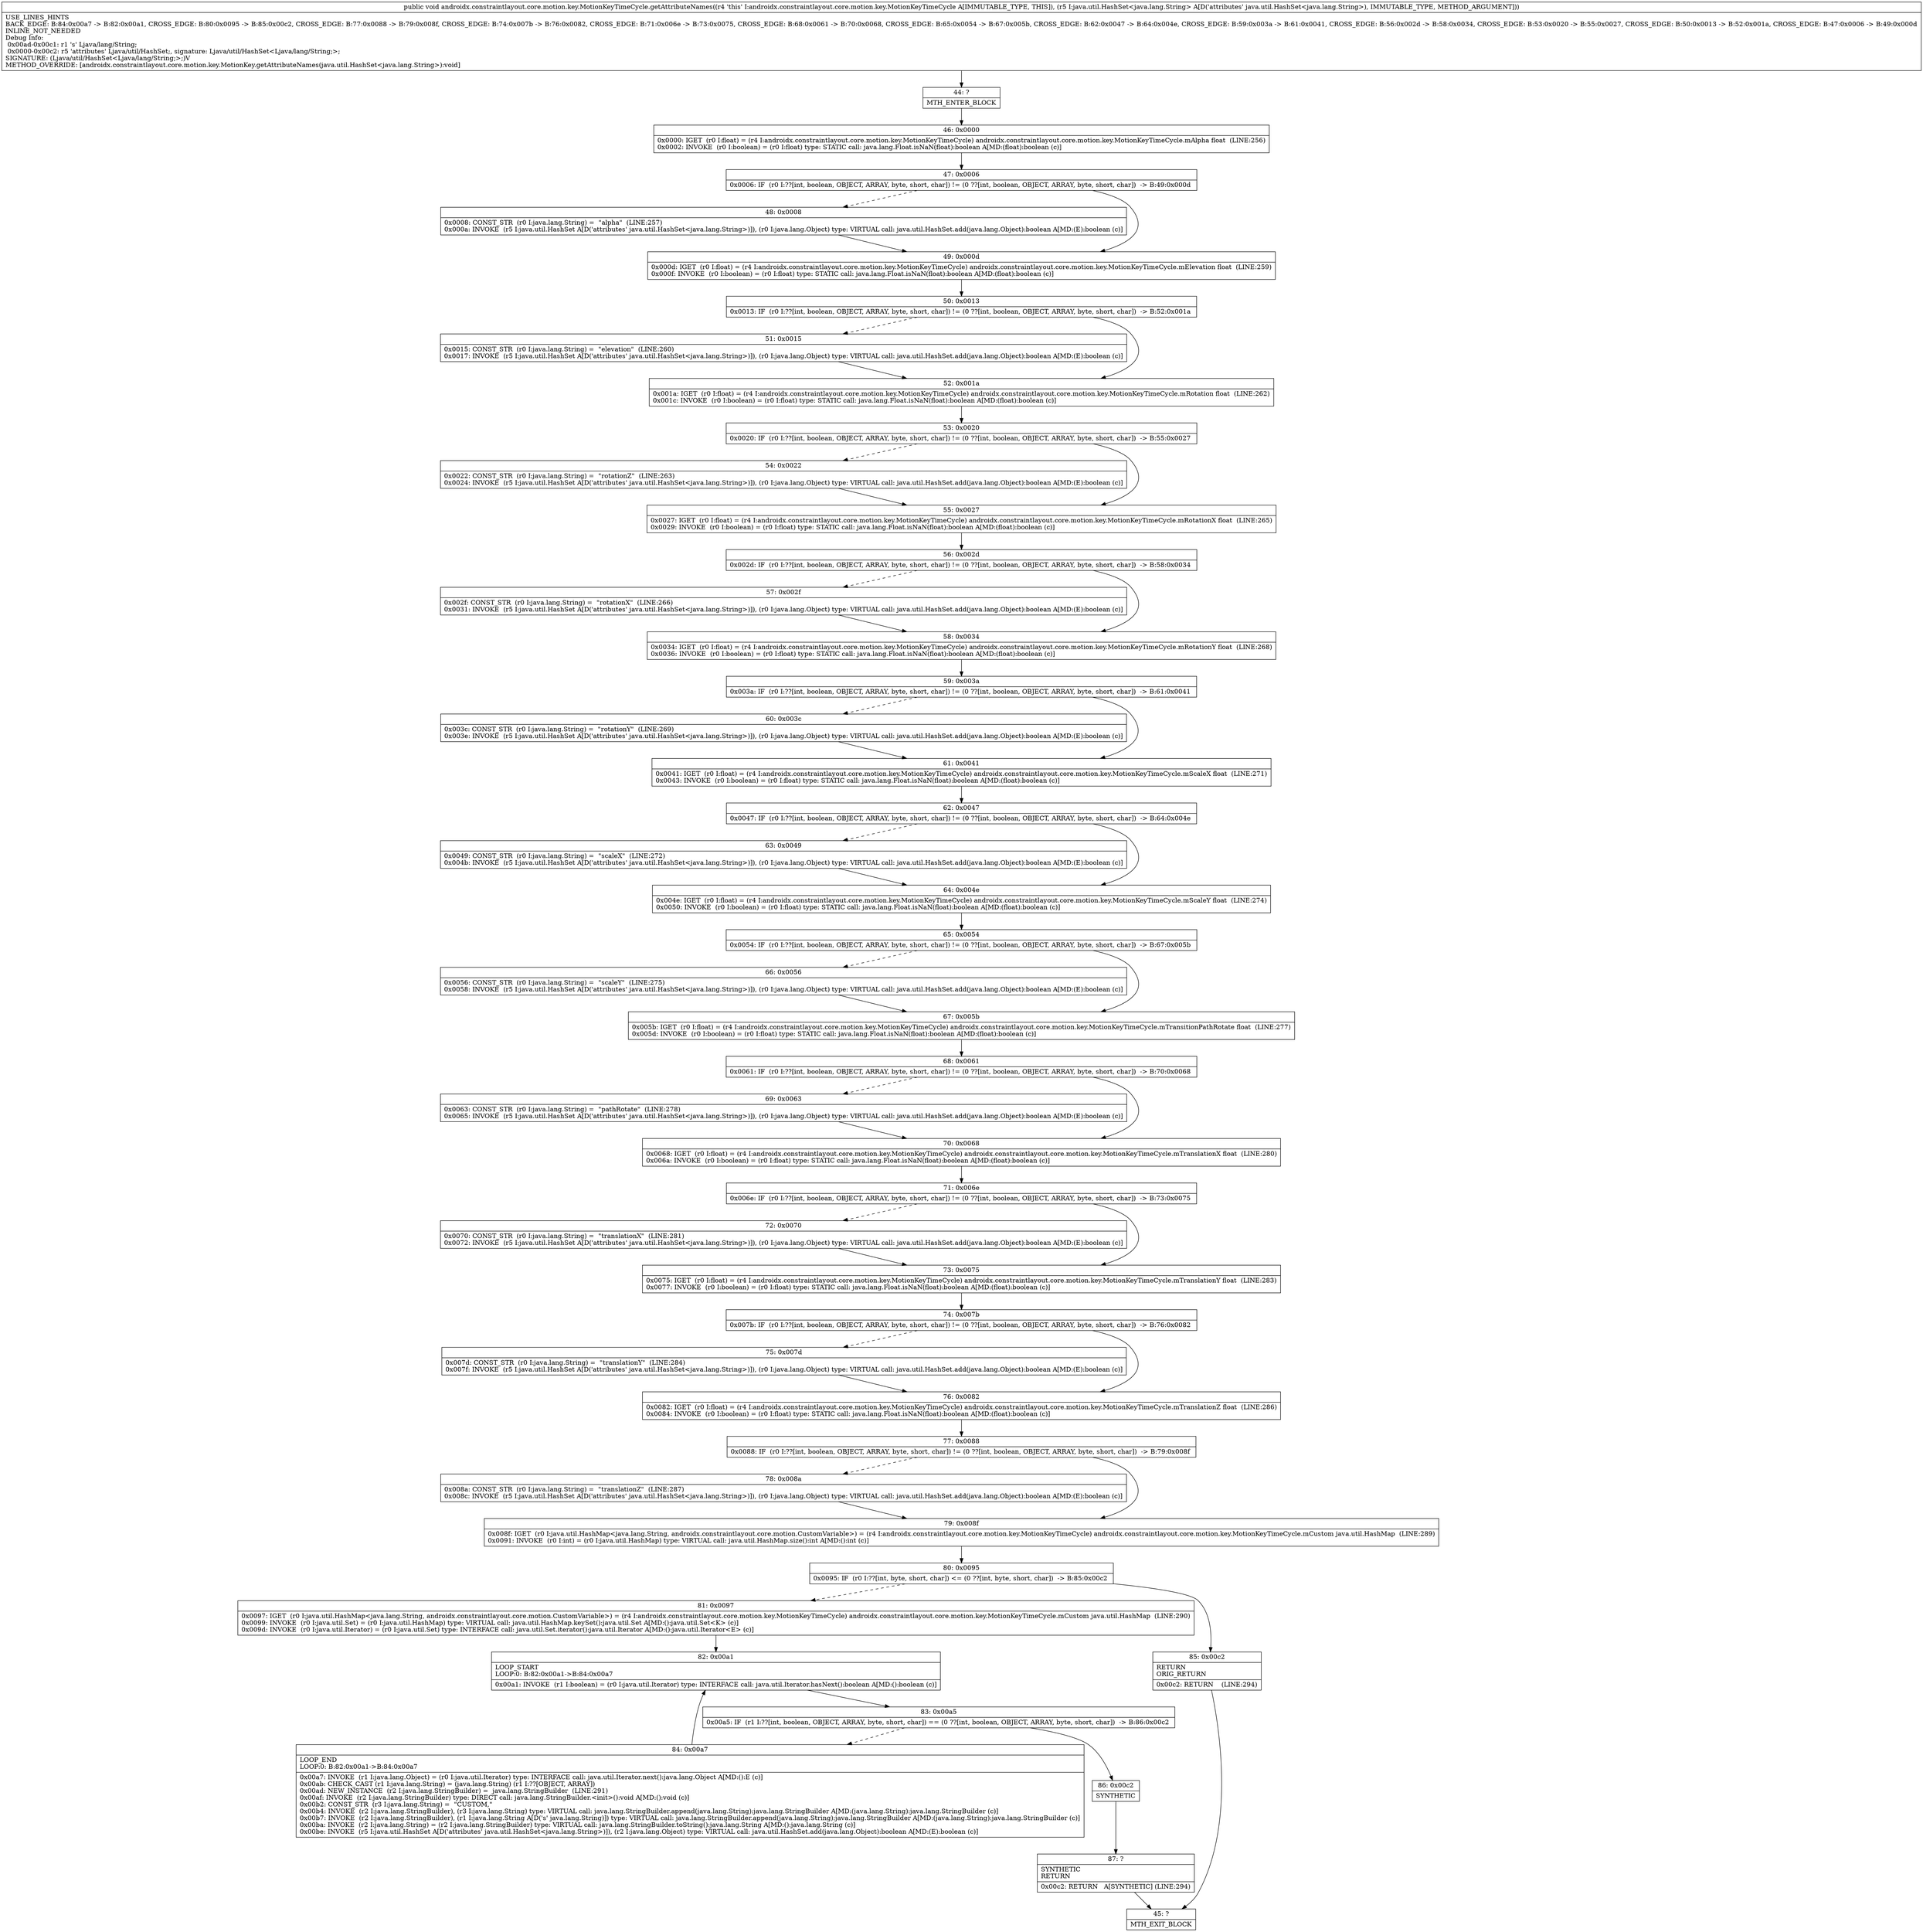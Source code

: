 digraph "CFG forandroidx.constraintlayout.core.motion.key.MotionKeyTimeCycle.getAttributeNames(Ljava\/util\/HashSet;)V" {
Node_44 [shape=record,label="{44\:\ ?|MTH_ENTER_BLOCK\l}"];
Node_46 [shape=record,label="{46\:\ 0x0000|0x0000: IGET  (r0 I:float) = (r4 I:androidx.constraintlayout.core.motion.key.MotionKeyTimeCycle) androidx.constraintlayout.core.motion.key.MotionKeyTimeCycle.mAlpha float  (LINE:256)\l0x0002: INVOKE  (r0 I:boolean) = (r0 I:float) type: STATIC call: java.lang.Float.isNaN(float):boolean A[MD:(float):boolean (c)]\l}"];
Node_47 [shape=record,label="{47\:\ 0x0006|0x0006: IF  (r0 I:??[int, boolean, OBJECT, ARRAY, byte, short, char]) != (0 ??[int, boolean, OBJECT, ARRAY, byte, short, char])  \-\> B:49:0x000d \l}"];
Node_48 [shape=record,label="{48\:\ 0x0008|0x0008: CONST_STR  (r0 I:java.lang.String) =  \"alpha\"  (LINE:257)\l0x000a: INVOKE  (r5 I:java.util.HashSet A[D('attributes' java.util.HashSet\<java.lang.String\>)]), (r0 I:java.lang.Object) type: VIRTUAL call: java.util.HashSet.add(java.lang.Object):boolean A[MD:(E):boolean (c)]\l}"];
Node_49 [shape=record,label="{49\:\ 0x000d|0x000d: IGET  (r0 I:float) = (r4 I:androidx.constraintlayout.core.motion.key.MotionKeyTimeCycle) androidx.constraintlayout.core.motion.key.MotionKeyTimeCycle.mElevation float  (LINE:259)\l0x000f: INVOKE  (r0 I:boolean) = (r0 I:float) type: STATIC call: java.lang.Float.isNaN(float):boolean A[MD:(float):boolean (c)]\l}"];
Node_50 [shape=record,label="{50\:\ 0x0013|0x0013: IF  (r0 I:??[int, boolean, OBJECT, ARRAY, byte, short, char]) != (0 ??[int, boolean, OBJECT, ARRAY, byte, short, char])  \-\> B:52:0x001a \l}"];
Node_51 [shape=record,label="{51\:\ 0x0015|0x0015: CONST_STR  (r0 I:java.lang.String) =  \"elevation\"  (LINE:260)\l0x0017: INVOKE  (r5 I:java.util.HashSet A[D('attributes' java.util.HashSet\<java.lang.String\>)]), (r0 I:java.lang.Object) type: VIRTUAL call: java.util.HashSet.add(java.lang.Object):boolean A[MD:(E):boolean (c)]\l}"];
Node_52 [shape=record,label="{52\:\ 0x001a|0x001a: IGET  (r0 I:float) = (r4 I:androidx.constraintlayout.core.motion.key.MotionKeyTimeCycle) androidx.constraintlayout.core.motion.key.MotionKeyTimeCycle.mRotation float  (LINE:262)\l0x001c: INVOKE  (r0 I:boolean) = (r0 I:float) type: STATIC call: java.lang.Float.isNaN(float):boolean A[MD:(float):boolean (c)]\l}"];
Node_53 [shape=record,label="{53\:\ 0x0020|0x0020: IF  (r0 I:??[int, boolean, OBJECT, ARRAY, byte, short, char]) != (0 ??[int, boolean, OBJECT, ARRAY, byte, short, char])  \-\> B:55:0x0027 \l}"];
Node_54 [shape=record,label="{54\:\ 0x0022|0x0022: CONST_STR  (r0 I:java.lang.String) =  \"rotationZ\"  (LINE:263)\l0x0024: INVOKE  (r5 I:java.util.HashSet A[D('attributes' java.util.HashSet\<java.lang.String\>)]), (r0 I:java.lang.Object) type: VIRTUAL call: java.util.HashSet.add(java.lang.Object):boolean A[MD:(E):boolean (c)]\l}"];
Node_55 [shape=record,label="{55\:\ 0x0027|0x0027: IGET  (r0 I:float) = (r4 I:androidx.constraintlayout.core.motion.key.MotionKeyTimeCycle) androidx.constraintlayout.core.motion.key.MotionKeyTimeCycle.mRotationX float  (LINE:265)\l0x0029: INVOKE  (r0 I:boolean) = (r0 I:float) type: STATIC call: java.lang.Float.isNaN(float):boolean A[MD:(float):boolean (c)]\l}"];
Node_56 [shape=record,label="{56\:\ 0x002d|0x002d: IF  (r0 I:??[int, boolean, OBJECT, ARRAY, byte, short, char]) != (0 ??[int, boolean, OBJECT, ARRAY, byte, short, char])  \-\> B:58:0x0034 \l}"];
Node_57 [shape=record,label="{57\:\ 0x002f|0x002f: CONST_STR  (r0 I:java.lang.String) =  \"rotationX\"  (LINE:266)\l0x0031: INVOKE  (r5 I:java.util.HashSet A[D('attributes' java.util.HashSet\<java.lang.String\>)]), (r0 I:java.lang.Object) type: VIRTUAL call: java.util.HashSet.add(java.lang.Object):boolean A[MD:(E):boolean (c)]\l}"];
Node_58 [shape=record,label="{58\:\ 0x0034|0x0034: IGET  (r0 I:float) = (r4 I:androidx.constraintlayout.core.motion.key.MotionKeyTimeCycle) androidx.constraintlayout.core.motion.key.MotionKeyTimeCycle.mRotationY float  (LINE:268)\l0x0036: INVOKE  (r0 I:boolean) = (r0 I:float) type: STATIC call: java.lang.Float.isNaN(float):boolean A[MD:(float):boolean (c)]\l}"];
Node_59 [shape=record,label="{59\:\ 0x003a|0x003a: IF  (r0 I:??[int, boolean, OBJECT, ARRAY, byte, short, char]) != (0 ??[int, boolean, OBJECT, ARRAY, byte, short, char])  \-\> B:61:0x0041 \l}"];
Node_60 [shape=record,label="{60\:\ 0x003c|0x003c: CONST_STR  (r0 I:java.lang.String) =  \"rotationY\"  (LINE:269)\l0x003e: INVOKE  (r5 I:java.util.HashSet A[D('attributes' java.util.HashSet\<java.lang.String\>)]), (r0 I:java.lang.Object) type: VIRTUAL call: java.util.HashSet.add(java.lang.Object):boolean A[MD:(E):boolean (c)]\l}"];
Node_61 [shape=record,label="{61\:\ 0x0041|0x0041: IGET  (r0 I:float) = (r4 I:androidx.constraintlayout.core.motion.key.MotionKeyTimeCycle) androidx.constraintlayout.core.motion.key.MotionKeyTimeCycle.mScaleX float  (LINE:271)\l0x0043: INVOKE  (r0 I:boolean) = (r0 I:float) type: STATIC call: java.lang.Float.isNaN(float):boolean A[MD:(float):boolean (c)]\l}"];
Node_62 [shape=record,label="{62\:\ 0x0047|0x0047: IF  (r0 I:??[int, boolean, OBJECT, ARRAY, byte, short, char]) != (0 ??[int, boolean, OBJECT, ARRAY, byte, short, char])  \-\> B:64:0x004e \l}"];
Node_63 [shape=record,label="{63\:\ 0x0049|0x0049: CONST_STR  (r0 I:java.lang.String) =  \"scaleX\"  (LINE:272)\l0x004b: INVOKE  (r5 I:java.util.HashSet A[D('attributes' java.util.HashSet\<java.lang.String\>)]), (r0 I:java.lang.Object) type: VIRTUAL call: java.util.HashSet.add(java.lang.Object):boolean A[MD:(E):boolean (c)]\l}"];
Node_64 [shape=record,label="{64\:\ 0x004e|0x004e: IGET  (r0 I:float) = (r4 I:androidx.constraintlayout.core.motion.key.MotionKeyTimeCycle) androidx.constraintlayout.core.motion.key.MotionKeyTimeCycle.mScaleY float  (LINE:274)\l0x0050: INVOKE  (r0 I:boolean) = (r0 I:float) type: STATIC call: java.lang.Float.isNaN(float):boolean A[MD:(float):boolean (c)]\l}"];
Node_65 [shape=record,label="{65\:\ 0x0054|0x0054: IF  (r0 I:??[int, boolean, OBJECT, ARRAY, byte, short, char]) != (0 ??[int, boolean, OBJECT, ARRAY, byte, short, char])  \-\> B:67:0x005b \l}"];
Node_66 [shape=record,label="{66\:\ 0x0056|0x0056: CONST_STR  (r0 I:java.lang.String) =  \"scaleY\"  (LINE:275)\l0x0058: INVOKE  (r5 I:java.util.HashSet A[D('attributes' java.util.HashSet\<java.lang.String\>)]), (r0 I:java.lang.Object) type: VIRTUAL call: java.util.HashSet.add(java.lang.Object):boolean A[MD:(E):boolean (c)]\l}"];
Node_67 [shape=record,label="{67\:\ 0x005b|0x005b: IGET  (r0 I:float) = (r4 I:androidx.constraintlayout.core.motion.key.MotionKeyTimeCycle) androidx.constraintlayout.core.motion.key.MotionKeyTimeCycle.mTransitionPathRotate float  (LINE:277)\l0x005d: INVOKE  (r0 I:boolean) = (r0 I:float) type: STATIC call: java.lang.Float.isNaN(float):boolean A[MD:(float):boolean (c)]\l}"];
Node_68 [shape=record,label="{68\:\ 0x0061|0x0061: IF  (r0 I:??[int, boolean, OBJECT, ARRAY, byte, short, char]) != (0 ??[int, boolean, OBJECT, ARRAY, byte, short, char])  \-\> B:70:0x0068 \l}"];
Node_69 [shape=record,label="{69\:\ 0x0063|0x0063: CONST_STR  (r0 I:java.lang.String) =  \"pathRotate\"  (LINE:278)\l0x0065: INVOKE  (r5 I:java.util.HashSet A[D('attributes' java.util.HashSet\<java.lang.String\>)]), (r0 I:java.lang.Object) type: VIRTUAL call: java.util.HashSet.add(java.lang.Object):boolean A[MD:(E):boolean (c)]\l}"];
Node_70 [shape=record,label="{70\:\ 0x0068|0x0068: IGET  (r0 I:float) = (r4 I:androidx.constraintlayout.core.motion.key.MotionKeyTimeCycle) androidx.constraintlayout.core.motion.key.MotionKeyTimeCycle.mTranslationX float  (LINE:280)\l0x006a: INVOKE  (r0 I:boolean) = (r0 I:float) type: STATIC call: java.lang.Float.isNaN(float):boolean A[MD:(float):boolean (c)]\l}"];
Node_71 [shape=record,label="{71\:\ 0x006e|0x006e: IF  (r0 I:??[int, boolean, OBJECT, ARRAY, byte, short, char]) != (0 ??[int, boolean, OBJECT, ARRAY, byte, short, char])  \-\> B:73:0x0075 \l}"];
Node_72 [shape=record,label="{72\:\ 0x0070|0x0070: CONST_STR  (r0 I:java.lang.String) =  \"translationX\"  (LINE:281)\l0x0072: INVOKE  (r5 I:java.util.HashSet A[D('attributes' java.util.HashSet\<java.lang.String\>)]), (r0 I:java.lang.Object) type: VIRTUAL call: java.util.HashSet.add(java.lang.Object):boolean A[MD:(E):boolean (c)]\l}"];
Node_73 [shape=record,label="{73\:\ 0x0075|0x0075: IGET  (r0 I:float) = (r4 I:androidx.constraintlayout.core.motion.key.MotionKeyTimeCycle) androidx.constraintlayout.core.motion.key.MotionKeyTimeCycle.mTranslationY float  (LINE:283)\l0x0077: INVOKE  (r0 I:boolean) = (r0 I:float) type: STATIC call: java.lang.Float.isNaN(float):boolean A[MD:(float):boolean (c)]\l}"];
Node_74 [shape=record,label="{74\:\ 0x007b|0x007b: IF  (r0 I:??[int, boolean, OBJECT, ARRAY, byte, short, char]) != (0 ??[int, boolean, OBJECT, ARRAY, byte, short, char])  \-\> B:76:0x0082 \l}"];
Node_75 [shape=record,label="{75\:\ 0x007d|0x007d: CONST_STR  (r0 I:java.lang.String) =  \"translationY\"  (LINE:284)\l0x007f: INVOKE  (r5 I:java.util.HashSet A[D('attributes' java.util.HashSet\<java.lang.String\>)]), (r0 I:java.lang.Object) type: VIRTUAL call: java.util.HashSet.add(java.lang.Object):boolean A[MD:(E):boolean (c)]\l}"];
Node_76 [shape=record,label="{76\:\ 0x0082|0x0082: IGET  (r0 I:float) = (r4 I:androidx.constraintlayout.core.motion.key.MotionKeyTimeCycle) androidx.constraintlayout.core.motion.key.MotionKeyTimeCycle.mTranslationZ float  (LINE:286)\l0x0084: INVOKE  (r0 I:boolean) = (r0 I:float) type: STATIC call: java.lang.Float.isNaN(float):boolean A[MD:(float):boolean (c)]\l}"];
Node_77 [shape=record,label="{77\:\ 0x0088|0x0088: IF  (r0 I:??[int, boolean, OBJECT, ARRAY, byte, short, char]) != (0 ??[int, boolean, OBJECT, ARRAY, byte, short, char])  \-\> B:79:0x008f \l}"];
Node_78 [shape=record,label="{78\:\ 0x008a|0x008a: CONST_STR  (r0 I:java.lang.String) =  \"translationZ\"  (LINE:287)\l0x008c: INVOKE  (r5 I:java.util.HashSet A[D('attributes' java.util.HashSet\<java.lang.String\>)]), (r0 I:java.lang.Object) type: VIRTUAL call: java.util.HashSet.add(java.lang.Object):boolean A[MD:(E):boolean (c)]\l}"];
Node_79 [shape=record,label="{79\:\ 0x008f|0x008f: IGET  (r0 I:java.util.HashMap\<java.lang.String, androidx.constraintlayout.core.motion.CustomVariable\>) = (r4 I:androidx.constraintlayout.core.motion.key.MotionKeyTimeCycle) androidx.constraintlayout.core.motion.key.MotionKeyTimeCycle.mCustom java.util.HashMap  (LINE:289)\l0x0091: INVOKE  (r0 I:int) = (r0 I:java.util.HashMap) type: VIRTUAL call: java.util.HashMap.size():int A[MD:():int (c)]\l}"];
Node_80 [shape=record,label="{80\:\ 0x0095|0x0095: IF  (r0 I:??[int, byte, short, char]) \<= (0 ??[int, byte, short, char])  \-\> B:85:0x00c2 \l}"];
Node_81 [shape=record,label="{81\:\ 0x0097|0x0097: IGET  (r0 I:java.util.HashMap\<java.lang.String, androidx.constraintlayout.core.motion.CustomVariable\>) = (r4 I:androidx.constraintlayout.core.motion.key.MotionKeyTimeCycle) androidx.constraintlayout.core.motion.key.MotionKeyTimeCycle.mCustom java.util.HashMap  (LINE:290)\l0x0099: INVOKE  (r0 I:java.util.Set) = (r0 I:java.util.HashMap) type: VIRTUAL call: java.util.HashMap.keySet():java.util.Set A[MD:():java.util.Set\<K\> (c)]\l0x009d: INVOKE  (r0 I:java.util.Iterator) = (r0 I:java.util.Set) type: INTERFACE call: java.util.Set.iterator():java.util.Iterator A[MD:():java.util.Iterator\<E\> (c)]\l}"];
Node_82 [shape=record,label="{82\:\ 0x00a1|LOOP_START\lLOOP:0: B:82:0x00a1\-\>B:84:0x00a7\l|0x00a1: INVOKE  (r1 I:boolean) = (r0 I:java.util.Iterator) type: INTERFACE call: java.util.Iterator.hasNext():boolean A[MD:():boolean (c)]\l}"];
Node_83 [shape=record,label="{83\:\ 0x00a5|0x00a5: IF  (r1 I:??[int, boolean, OBJECT, ARRAY, byte, short, char]) == (0 ??[int, boolean, OBJECT, ARRAY, byte, short, char])  \-\> B:86:0x00c2 \l}"];
Node_84 [shape=record,label="{84\:\ 0x00a7|LOOP_END\lLOOP:0: B:82:0x00a1\-\>B:84:0x00a7\l|0x00a7: INVOKE  (r1 I:java.lang.Object) = (r0 I:java.util.Iterator) type: INTERFACE call: java.util.Iterator.next():java.lang.Object A[MD:():E (c)]\l0x00ab: CHECK_CAST (r1 I:java.lang.String) = (java.lang.String) (r1 I:??[OBJECT, ARRAY]) \l0x00ad: NEW_INSTANCE  (r2 I:java.lang.StringBuilder) =  java.lang.StringBuilder  (LINE:291)\l0x00af: INVOKE  (r2 I:java.lang.StringBuilder) type: DIRECT call: java.lang.StringBuilder.\<init\>():void A[MD:():void (c)]\l0x00b2: CONST_STR  (r3 I:java.lang.String) =  \"CUSTOM,\" \l0x00b4: INVOKE  (r2 I:java.lang.StringBuilder), (r3 I:java.lang.String) type: VIRTUAL call: java.lang.StringBuilder.append(java.lang.String):java.lang.StringBuilder A[MD:(java.lang.String):java.lang.StringBuilder (c)]\l0x00b7: INVOKE  (r2 I:java.lang.StringBuilder), (r1 I:java.lang.String A[D('s' java.lang.String)]) type: VIRTUAL call: java.lang.StringBuilder.append(java.lang.String):java.lang.StringBuilder A[MD:(java.lang.String):java.lang.StringBuilder (c)]\l0x00ba: INVOKE  (r2 I:java.lang.String) = (r2 I:java.lang.StringBuilder) type: VIRTUAL call: java.lang.StringBuilder.toString():java.lang.String A[MD:():java.lang.String (c)]\l0x00be: INVOKE  (r5 I:java.util.HashSet A[D('attributes' java.util.HashSet\<java.lang.String\>)]), (r2 I:java.lang.Object) type: VIRTUAL call: java.util.HashSet.add(java.lang.Object):boolean A[MD:(E):boolean (c)]\l}"];
Node_86 [shape=record,label="{86\:\ 0x00c2|SYNTHETIC\l}"];
Node_87 [shape=record,label="{87\:\ ?|SYNTHETIC\lRETURN\l|0x00c2: RETURN   A[SYNTHETIC] (LINE:294)\l}"];
Node_45 [shape=record,label="{45\:\ ?|MTH_EXIT_BLOCK\l}"];
Node_85 [shape=record,label="{85\:\ 0x00c2|RETURN\lORIG_RETURN\l|0x00c2: RETURN    (LINE:294)\l}"];
MethodNode[shape=record,label="{public void androidx.constraintlayout.core.motion.key.MotionKeyTimeCycle.getAttributeNames((r4 'this' I:androidx.constraintlayout.core.motion.key.MotionKeyTimeCycle A[IMMUTABLE_TYPE, THIS]), (r5 I:java.util.HashSet\<java.lang.String\> A[D('attributes' java.util.HashSet\<java.lang.String\>), IMMUTABLE_TYPE, METHOD_ARGUMENT]))  | USE_LINES_HINTS\lBACK_EDGE: B:84:0x00a7 \-\> B:82:0x00a1, CROSS_EDGE: B:80:0x0095 \-\> B:85:0x00c2, CROSS_EDGE: B:77:0x0088 \-\> B:79:0x008f, CROSS_EDGE: B:74:0x007b \-\> B:76:0x0082, CROSS_EDGE: B:71:0x006e \-\> B:73:0x0075, CROSS_EDGE: B:68:0x0061 \-\> B:70:0x0068, CROSS_EDGE: B:65:0x0054 \-\> B:67:0x005b, CROSS_EDGE: B:62:0x0047 \-\> B:64:0x004e, CROSS_EDGE: B:59:0x003a \-\> B:61:0x0041, CROSS_EDGE: B:56:0x002d \-\> B:58:0x0034, CROSS_EDGE: B:53:0x0020 \-\> B:55:0x0027, CROSS_EDGE: B:50:0x0013 \-\> B:52:0x001a, CROSS_EDGE: B:47:0x0006 \-\> B:49:0x000d\lINLINE_NOT_NEEDED\lDebug Info:\l  0x00ad\-0x00c1: r1 's' Ljava\/lang\/String;\l  0x0000\-0x00c2: r5 'attributes' Ljava\/util\/HashSet;, signature: Ljava\/util\/HashSet\<Ljava\/lang\/String;\>;\lSIGNATURE: (Ljava\/util\/HashSet\<Ljava\/lang\/String;\>;)V\lMETHOD_OVERRIDE: [androidx.constraintlayout.core.motion.key.MotionKey.getAttributeNames(java.util.HashSet\<java.lang.String\>):void]\l}"];
MethodNode -> Node_44;Node_44 -> Node_46;
Node_46 -> Node_47;
Node_47 -> Node_48[style=dashed];
Node_47 -> Node_49;
Node_48 -> Node_49;
Node_49 -> Node_50;
Node_50 -> Node_51[style=dashed];
Node_50 -> Node_52;
Node_51 -> Node_52;
Node_52 -> Node_53;
Node_53 -> Node_54[style=dashed];
Node_53 -> Node_55;
Node_54 -> Node_55;
Node_55 -> Node_56;
Node_56 -> Node_57[style=dashed];
Node_56 -> Node_58;
Node_57 -> Node_58;
Node_58 -> Node_59;
Node_59 -> Node_60[style=dashed];
Node_59 -> Node_61;
Node_60 -> Node_61;
Node_61 -> Node_62;
Node_62 -> Node_63[style=dashed];
Node_62 -> Node_64;
Node_63 -> Node_64;
Node_64 -> Node_65;
Node_65 -> Node_66[style=dashed];
Node_65 -> Node_67;
Node_66 -> Node_67;
Node_67 -> Node_68;
Node_68 -> Node_69[style=dashed];
Node_68 -> Node_70;
Node_69 -> Node_70;
Node_70 -> Node_71;
Node_71 -> Node_72[style=dashed];
Node_71 -> Node_73;
Node_72 -> Node_73;
Node_73 -> Node_74;
Node_74 -> Node_75[style=dashed];
Node_74 -> Node_76;
Node_75 -> Node_76;
Node_76 -> Node_77;
Node_77 -> Node_78[style=dashed];
Node_77 -> Node_79;
Node_78 -> Node_79;
Node_79 -> Node_80;
Node_80 -> Node_81[style=dashed];
Node_80 -> Node_85;
Node_81 -> Node_82;
Node_82 -> Node_83;
Node_83 -> Node_84[style=dashed];
Node_83 -> Node_86;
Node_84 -> Node_82;
Node_86 -> Node_87;
Node_87 -> Node_45;
Node_85 -> Node_45;
}

